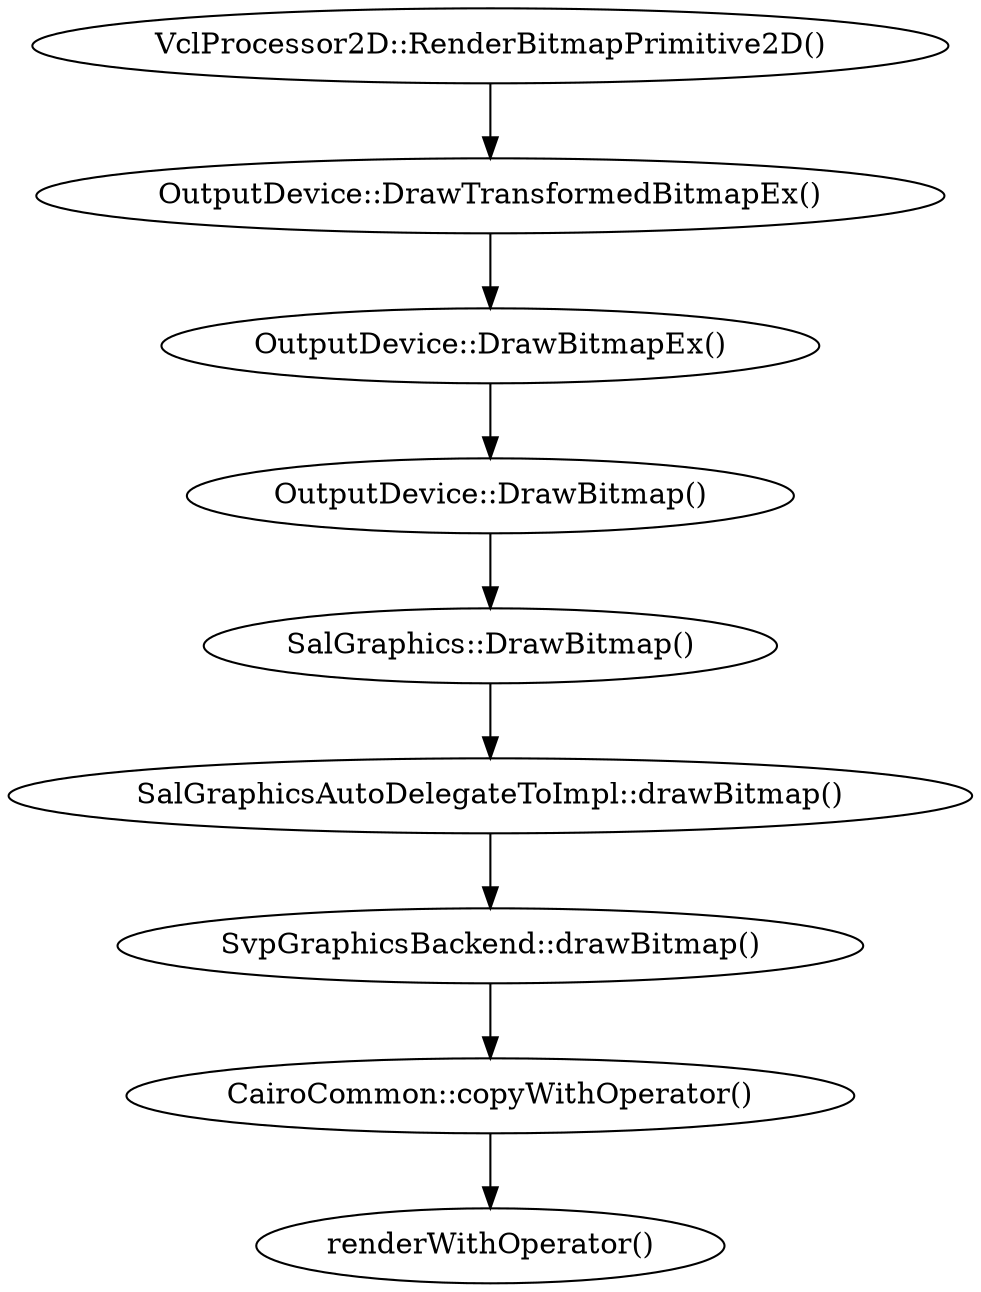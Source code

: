 digraph G {
    a -> b -> c -> d -> e -> f -> g -> h -> i;

    a [label="VclProcessor2D::RenderBitmapPrimitive2D()"];
    b [label="OutputDevice::DrawTransformedBitmapEx()"];
    c [label="OutputDevice::DrawBitmapEx()"];
    d [label="OutputDevice::DrawBitmap()"];
    e [label="SalGraphics::DrawBitmap()"];
    f [label="SalGraphicsAutoDelegateToImpl::drawBitmap()"];
    g [label="SvpGraphicsBackend::drawBitmap()"];
    h [label="CairoCommon::copyWithOperator()"];
    i [label="renderWithOperator()"];
}
